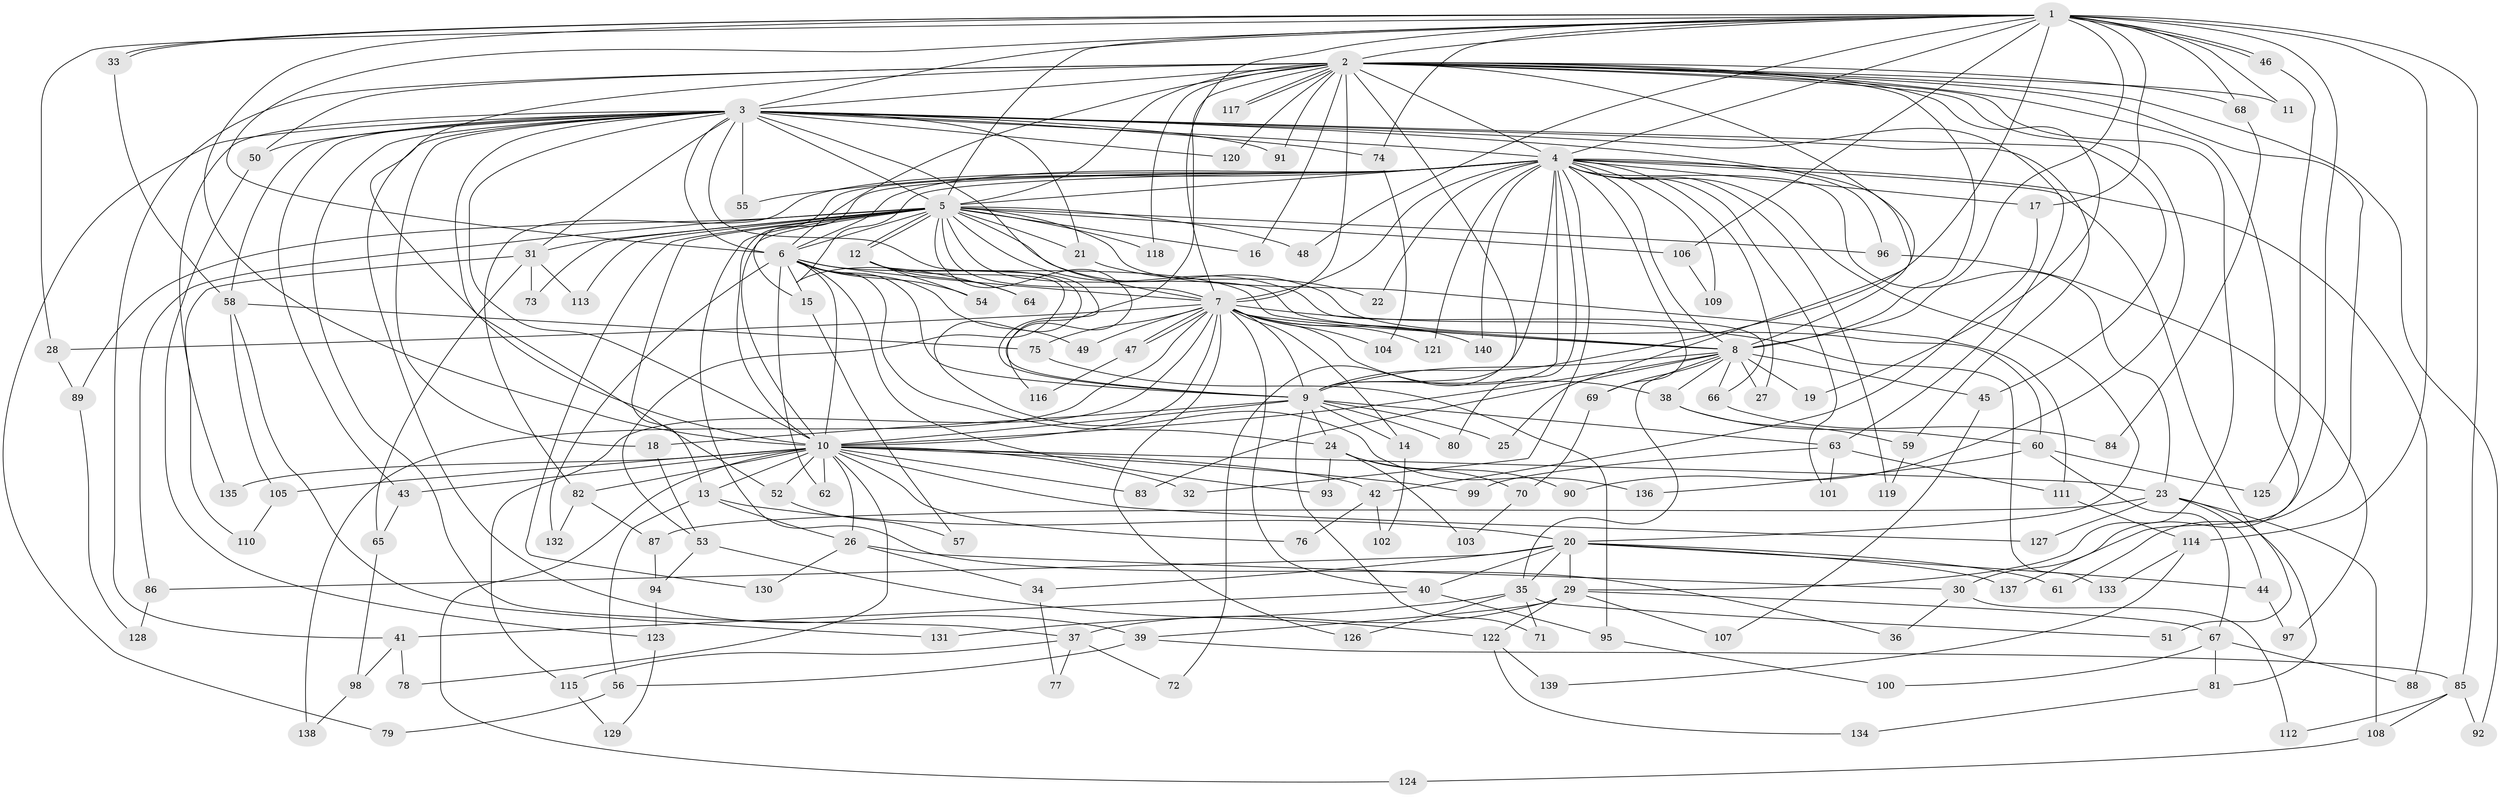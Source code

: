 // Generated by graph-tools (version 1.1) at 2025/01/03/09/25 03:01:28]
// undirected, 140 vertices, 305 edges
graph export_dot {
graph [start="1"]
  node [color=gray90,style=filled];
  1;
  2;
  3;
  4;
  5;
  6;
  7;
  8;
  9;
  10;
  11;
  12;
  13;
  14;
  15;
  16;
  17;
  18;
  19;
  20;
  21;
  22;
  23;
  24;
  25;
  26;
  27;
  28;
  29;
  30;
  31;
  32;
  33;
  34;
  35;
  36;
  37;
  38;
  39;
  40;
  41;
  42;
  43;
  44;
  45;
  46;
  47;
  48;
  49;
  50;
  51;
  52;
  53;
  54;
  55;
  56;
  57;
  58;
  59;
  60;
  61;
  62;
  63;
  64;
  65;
  66;
  67;
  68;
  69;
  70;
  71;
  72;
  73;
  74;
  75;
  76;
  77;
  78;
  79;
  80;
  81;
  82;
  83;
  84;
  85;
  86;
  87;
  88;
  89;
  90;
  91;
  92;
  93;
  94;
  95;
  96;
  97;
  98;
  99;
  100;
  101;
  102;
  103;
  104;
  105;
  106;
  107;
  108;
  109;
  110;
  111;
  112;
  113;
  114;
  115;
  116;
  117;
  118;
  119;
  120;
  121;
  122;
  123;
  124;
  125;
  126;
  127;
  128;
  129;
  130;
  131;
  132;
  133;
  134;
  135;
  136;
  137;
  138;
  139;
  140;
  1 -- 2;
  1 -- 3;
  1 -- 4;
  1 -- 5;
  1 -- 6;
  1 -- 7;
  1 -- 8;
  1 -- 9;
  1 -- 10;
  1 -- 11;
  1 -- 17;
  1 -- 28;
  1 -- 30;
  1 -- 33;
  1 -- 33;
  1 -- 46;
  1 -- 46;
  1 -- 48;
  1 -- 68;
  1 -- 74;
  1 -- 85;
  1 -- 106;
  1 -- 114;
  2 -- 3;
  2 -- 4;
  2 -- 5;
  2 -- 6;
  2 -- 7;
  2 -- 8;
  2 -- 9;
  2 -- 10;
  2 -- 11;
  2 -- 16;
  2 -- 19;
  2 -- 25;
  2 -- 29;
  2 -- 41;
  2 -- 50;
  2 -- 61;
  2 -- 68;
  2 -- 90;
  2 -- 91;
  2 -- 92;
  2 -- 116;
  2 -- 117;
  2 -- 117;
  2 -- 118;
  2 -- 120;
  2 -- 137;
  3 -- 4;
  3 -- 5;
  3 -- 6;
  3 -- 7;
  3 -- 8;
  3 -- 9;
  3 -- 10;
  3 -- 18;
  3 -- 21;
  3 -- 31;
  3 -- 37;
  3 -- 39;
  3 -- 43;
  3 -- 45;
  3 -- 50;
  3 -- 52;
  3 -- 55;
  3 -- 58;
  3 -- 59;
  3 -- 63;
  3 -- 74;
  3 -- 79;
  3 -- 91;
  3 -- 120;
  3 -- 135;
  4 -- 5;
  4 -- 6;
  4 -- 7;
  4 -- 8;
  4 -- 9;
  4 -- 10;
  4 -- 15;
  4 -- 17;
  4 -- 20;
  4 -- 22;
  4 -- 23;
  4 -- 27;
  4 -- 32;
  4 -- 51;
  4 -- 55;
  4 -- 64;
  4 -- 69;
  4 -- 72;
  4 -- 80;
  4 -- 82;
  4 -- 88;
  4 -- 96;
  4 -- 101;
  4 -- 109;
  4 -- 119;
  4 -- 121;
  4 -- 140;
  5 -- 6;
  5 -- 7;
  5 -- 8;
  5 -- 9;
  5 -- 10;
  5 -- 12;
  5 -- 12;
  5 -- 13;
  5 -- 16;
  5 -- 21;
  5 -- 31;
  5 -- 36;
  5 -- 48;
  5 -- 60;
  5 -- 66;
  5 -- 73;
  5 -- 86;
  5 -- 89;
  5 -- 96;
  5 -- 106;
  5 -- 111;
  5 -- 113;
  5 -- 118;
  5 -- 130;
  6 -- 7;
  6 -- 8;
  6 -- 9;
  6 -- 10;
  6 -- 15;
  6 -- 24;
  6 -- 49;
  6 -- 54;
  6 -- 62;
  6 -- 93;
  6 -- 132;
  7 -- 8;
  7 -- 9;
  7 -- 10;
  7 -- 14;
  7 -- 28;
  7 -- 38;
  7 -- 40;
  7 -- 47;
  7 -- 47;
  7 -- 49;
  7 -- 75;
  7 -- 104;
  7 -- 115;
  7 -- 121;
  7 -- 126;
  7 -- 133;
  7 -- 138;
  7 -- 140;
  8 -- 9;
  8 -- 10;
  8 -- 19;
  8 -- 27;
  8 -- 35;
  8 -- 38;
  8 -- 45;
  8 -- 66;
  8 -- 69;
  8 -- 83;
  9 -- 10;
  9 -- 14;
  9 -- 18;
  9 -- 24;
  9 -- 25;
  9 -- 63;
  9 -- 71;
  9 -- 80;
  10 -- 13;
  10 -- 23;
  10 -- 26;
  10 -- 32;
  10 -- 42;
  10 -- 43;
  10 -- 52;
  10 -- 62;
  10 -- 76;
  10 -- 78;
  10 -- 82;
  10 -- 83;
  10 -- 99;
  10 -- 105;
  10 -- 124;
  10 -- 127;
  10 -- 135;
  12 -- 53;
  12 -- 54;
  12 -- 64;
  12 -- 136;
  13 -- 20;
  13 -- 26;
  13 -- 56;
  14 -- 102;
  15 -- 57;
  17 -- 42;
  18 -- 53;
  20 -- 29;
  20 -- 34;
  20 -- 35;
  20 -- 40;
  20 -- 44;
  20 -- 61;
  20 -- 86;
  20 -- 137;
  21 -- 22;
  23 -- 44;
  23 -- 81;
  23 -- 87;
  23 -- 108;
  23 -- 127;
  24 -- 70;
  24 -- 90;
  24 -- 93;
  24 -- 103;
  26 -- 30;
  26 -- 34;
  26 -- 130;
  28 -- 89;
  29 -- 37;
  29 -- 39;
  29 -- 67;
  29 -- 107;
  29 -- 122;
  30 -- 36;
  30 -- 112;
  31 -- 65;
  31 -- 73;
  31 -- 110;
  31 -- 113;
  33 -- 58;
  34 -- 77;
  35 -- 51;
  35 -- 71;
  35 -- 126;
  35 -- 131;
  37 -- 72;
  37 -- 77;
  37 -- 115;
  38 -- 59;
  38 -- 60;
  39 -- 56;
  39 -- 85;
  40 -- 41;
  40 -- 95;
  41 -- 78;
  41 -- 98;
  42 -- 76;
  42 -- 102;
  43 -- 65;
  44 -- 97;
  45 -- 107;
  46 -- 125;
  47 -- 116;
  50 -- 123;
  52 -- 57;
  53 -- 94;
  53 -- 122;
  56 -- 79;
  58 -- 75;
  58 -- 105;
  58 -- 131;
  59 -- 119;
  60 -- 67;
  60 -- 125;
  60 -- 136;
  63 -- 99;
  63 -- 101;
  63 -- 111;
  65 -- 98;
  66 -- 84;
  67 -- 81;
  67 -- 88;
  67 -- 100;
  68 -- 84;
  69 -- 70;
  70 -- 103;
  74 -- 104;
  75 -- 95;
  81 -- 134;
  82 -- 87;
  82 -- 132;
  85 -- 92;
  85 -- 108;
  85 -- 112;
  86 -- 128;
  87 -- 94;
  89 -- 128;
  94 -- 123;
  95 -- 100;
  96 -- 97;
  98 -- 138;
  105 -- 110;
  106 -- 109;
  108 -- 124;
  111 -- 114;
  114 -- 133;
  114 -- 139;
  115 -- 129;
  122 -- 134;
  122 -- 139;
  123 -- 129;
}
